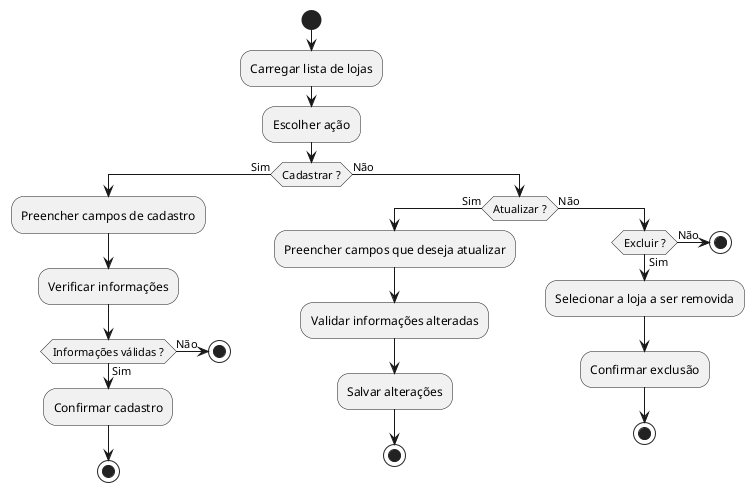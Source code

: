 @startuml
start
:Carregar lista de lojas;
:Escolher ação;
if (Cadastrar ?) then (Sim)
    :Preencher campos de cadastro;
    :Verificar informações;
    if (Informações válidas ?) then (Sim)
        :Confirmar cadastro;
        stop
    else (Não)
        stop
    endif
else (Não)
    if (Atualizar ?) then (Sim)
        :Preencher campos que deseja atualizar;
        :Validar informações alteradas;
        :Salvar alterações;
        stop
    else (Não)
        if (Excluir ?) then (Sim)
            :Selecionar a loja a ser removida;
            :Confirmar exclusão;
            stop
        else (Não)
            stop
        endif
    endif
endif
@enduml